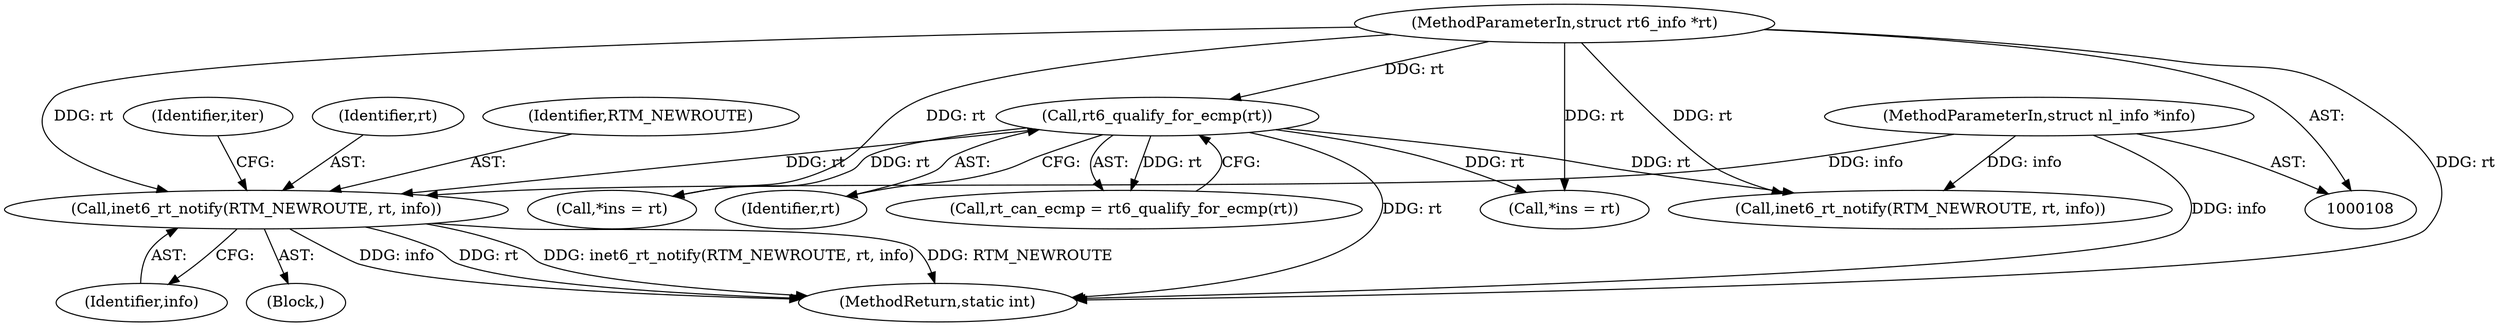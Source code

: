 digraph "0_linux_307f2fb95e9b96b3577916e73d92e104f8f26494@pointer" {
"1000491" [label="(Call,inet6_rt_notify(RTM_NEWROUTE, rt, info))"];
"1000110" [label="(MethodParameterIn,struct rt6_info *rt)"];
"1000154" [label="(Call,rt6_qualify_for_ecmp(rt))"];
"1000111" [label="(MethodParameterIn,struct nl_info *info)"];
"1000496" [label="(Identifier,iter)"];
"1000522" [label="(MethodReturn,static int)"];
"1000152" [label="(Call,rt_can_ecmp = rt6_qualify_for_ecmp(rt))"];
"1000494" [label="(Identifier,info)"];
"1000110" [label="(MethodParameterIn,struct rt6_info *rt)"];
"1000466" [label="(Call,*ins = rt)"];
"1000491" [label="(Call,inet6_rt_notify(RTM_NEWROUTE, rt, info))"];
"1000453" [label="(Block,)"];
"1000111" [label="(MethodParameterIn,struct nl_info *info)"];
"1000155" [label="(Identifier,rt)"];
"1000493" [label="(Identifier,rt)"];
"1000492" [label="(Identifier,RTM_NEWROUTE)"];
"1000154" [label="(Call,rt6_qualify_for_ecmp(rt))"];
"1000401" [label="(Call,*ins = rt)"];
"1000415" [label="(Call,inet6_rt_notify(RTM_NEWROUTE, rt, info))"];
"1000491" -> "1000453"  [label="AST: "];
"1000491" -> "1000494"  [label="CFG: "];
"1000492" -> "1000491"  [label="AST: "];
"1000493" -> "1000491"  [label="AST: "];
"1000494" -> "1000491"  [label="AST: "];
"1000496" -> "1000491"  [label="CFG: "];
"1000491" -> "1000522"  [label="DDG: info"];
"1000491" -> "1000522"  [label="DDG: rt"];
"1000491" -> "1000522"  [label="DDG: inet6_rt_notify(RTM_NEWROUTE, rt, info)"];
"1000491" -> "1000522"  [label="DDG: RTM_NEWROUTE"];
"1000110" -> "1000491"  [label="DDG: rt"];
"1000154" -> "1000491"  [label="DDG: rt"];
"1000111" -> "1000491"  [label="DDG: info"];
"1000110" -> "1000108"  [label="AST: "];
"1000110" -> "1000522"  [label="DDG: rt"];
"1000110" -> "1000154"  [label="DDG: rt"];
"1000110" -> "1000401"  [label="DDG: rt"];
"1000110" -> "1000415"  [label="DDG: rt"];
"1000110" -> "1000466"  [label="DDG: rt"];
"1000154" -> "1000152"  [label="AST: "];
"1000154" -> "1000155"  [label="CFG: "];
"1000155" -> "1000154"  [label="AST: "];
"1000152" -> "1000154"  [label="CFG: "];
"1000154" -> "1000522"  [label="DDG: rt"];
"1000154" -> "1000152"  [label="DDG: rt"];
"1000154" -> "1000401"  [label="DDG: rt"];
"1000154" -> "1000415"  [label="DDG: rt"];
"1000154" -> "1000466"  [label="DDG: rt"];
"1000111" -> "1000108"  [label="AST: "];
"1000111" -> "1000522"  [label="DDG: info"];
"1000111" -> "1000415"  [label="DDG: info"];
}
